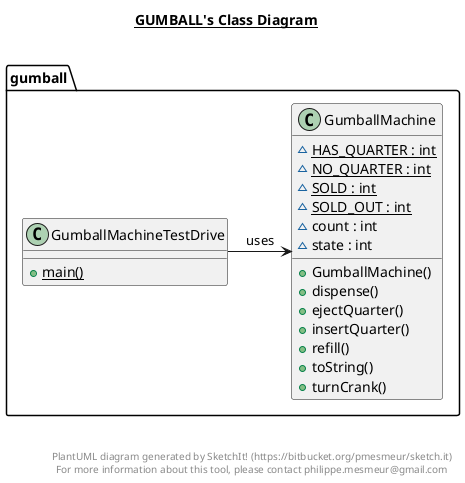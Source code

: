 @startuml

title __GUMBALL's Class Diagram__\n

  namespace gumball {
    class gumball.GumballMachine {
        {static} ~ HAS_QUARTER : int
        {static} ~ NO_QUARTER : int
        {static} ~ SOLD : int
        {static} ~ SOLD_OUT : int
        ~ count : int
        ~ state : int
        + GumballMachine()
        + dispense()
        + ejectQuarter()
        + insertQuarter()
        + refill()
        + toString()
        + turnCrank()
    }
  }
  

  namespace gumball {
    class gumball.GumballMachineTestDrive {
        {static} + main()
    }
  }

  gumball.GumballMachineTestDrive -right-> gumball.GumballMachine: uses



right footer


PlantUML diagram generated by SketchIt! (https://bitbucket.org/pmesmeur/sketch.it)
For more information about this tool, please contact philippe.mesmeur@gmail.com
endfooter

@enduml
